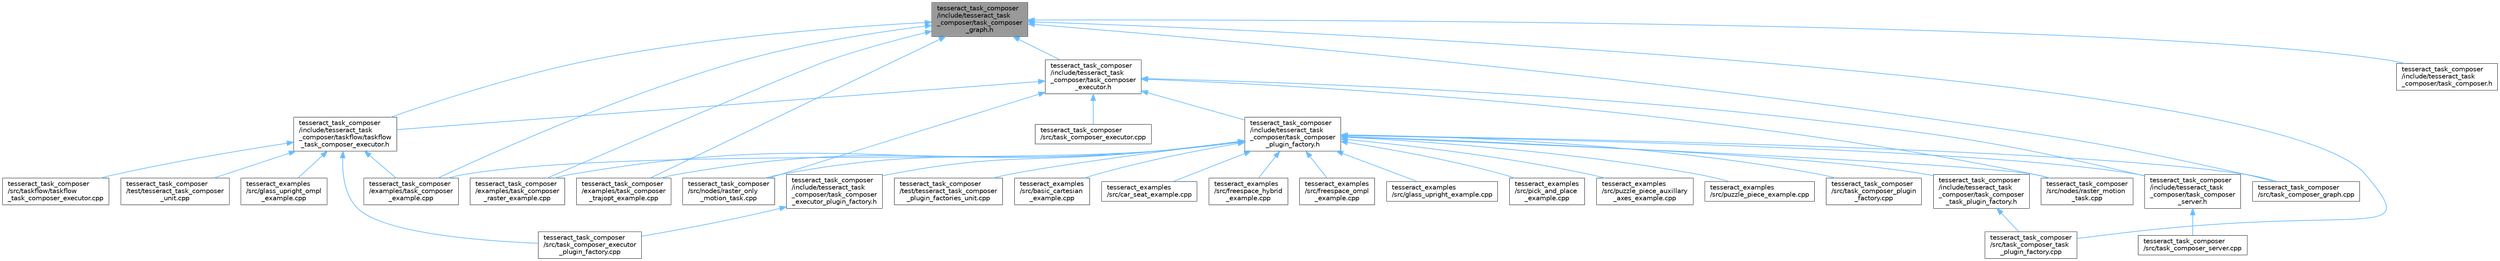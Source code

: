 digraph "tesseract_task_composer/include/tesseract_task_composer/task_composer_graph.h"
{
 // LATEX_PDF_SIZE
  bgcolor="transparent";
  edge [fontname=Helvetica,fontsize=10,labelfontname=Helvetica,labelfontsize=10];
  node [fontname=Helvetica,fontsize=10,shape=box,height=0.2,width=0.4];
  Node1 [label="tesseract_task_composer\l/include/tesseract_task\l_composer/task_composer\l_graph.h",height=0.2,width=0.4,color="gray40", fillcolor="grey60", style="filled", fontcolor="black",tooltip="A task graph."];
  Node1 -> Node2 [dir="back",color="steelblue1",style="solid"];
  Node2 [label="tesseract_task_composer\l/examples/task_composer\l_example.cpp",height=0.2,width=0.4,color="grey40", fillcolor="white", style="filled",URL="$d2/d8b/task__composer__example_8cpp.html",tooltip=" "];
  Node1 -> Node3 [dir="back",color="steelblue1",style="solid"];
  Node3 [label="tesseract_task_composer\l/examples/task_composer\l_raster_example.cpp",height=0.2,width=0.4,color="grey40", fillcolor="white", style="filled",URL="$db/d4d/task__composer__raster__example_8cpp.html",tooltip=" "];
  Node1 -> Node4 [dir="back",color="steelblue1",style="solid"];
  Node4 [label="tesseract_task_composer\l/examples/task_composer\l_trajopt_example.cpp",height=0.2,width=0.4,color="grey40", fillcolor="white", style="filled",URL="$de/d6f/task__composer__trajopt__example_8cpp.html",tooltip=" "];
  Node1 -> Node5 [dir="back",color="steelblue1",style="solid"];
  Node5 [label="tesseract_task_composer\l/include/tesseract_task\l_composer/task_composer.h",height=0.2,width=0.4,color="grey40", fillcolor="white", style="filled",URL="$db/d1d/task__composer_8h.html",tooltip="A task graph."];
  Node1 -> Node6 [dir="back",color="steelblue1",style="solid"];
  Node6 [label="tesseract_task_composer\l/include/tesseract_task\l_composer/task_composer\l_executor.h",height=0.2,width=0.4,color="grey40", fillcolor="white", style="filled",URL="$d6/dab/task__composer__executor_8h.html",tooltip="The executor for executing task graphs."];
  Node6 -> Node7 [dir="back",color="steelblue1",style="solid"];
  Node7 [label="tesseract_task_composer\l/include/tesseract_task\l_composer/task_composer\l_plugin_factory.h",height=0.2,width=0.4,color="grey40", fillcolor="white", style="filled",URL="$da/d42/task__composer__plugin__factory_8h.html",tooltip="A plugin factory for producing a task composer."];
  Node7 -> Node8 [dir="back",color="steelblue1",style="solid"];
  Node8 [label="tesseract_examples\l/src/basic_cartesian\l_example.cpp",height=0.2,width=0.4,color="grey40", fillcolor="white", style="filled",URL="$da/d69/basic__cartesian__example_8cpp.html",tooltip=" "];
  Node7 -> Node9 [dir="back",color="steelblue1",style="solid"];
  Node9 [label="tesseract_examples\l/src/car_seat_example.cpp",height=0.2,width=0.4,color="grey40", fillcolor="white", style="filled",URL="$d0/d87/car__seat__example_8cpp.html",tooltip="Car seat example implementation."];
  Node7 -> Node10 [dir="back",color="steelblue1",style="solid"];
  Node10 [label="tesseract_examples\l/src/freespace_hybrid\l_example.cpp",height=0.2,width=0.4,color="grey40", fillcolor="white", style="filled",URL="$d1/dda/freespace__hybrid__example_8cpp.html",tooltip=" "];
  Node7 -> Node11 [dir="back",color="steelblue1",style="solid"];
  Node11 [label="tesseract_examples\l/src/freespace_ompl\l_example.cpp",height=0.2,width=0.4,color="grey40", fillcolor="white", style="filled",URL="$d1/d33/freespace__ompl__example_8cpp.html",tooltip="An example of a feespace motion planning with OMPL."];
  Node7 -> Node12 [dir="back",color="steelblue1",style="solid"];
  Node12 [label="tesseract_examples\l/src/glass_upright_example.cpp",height=0.2,width=0.4,color="grey40", fillcolor="white", style="filled",URL="$dc/da1/glass__upright__example_8cpp.html",tooltip="Glass upright example implementation."];
  Node7 -> Node13 [dir="back",color="steelblue1",style="solid"];
  Node13 [label="tesseract_examples\l/src/pick_and_place\l_example.cpp",height=0.2,width=0.4,color="grey40", fillcolor="white", style="filled",URL="$d9/d6a/pick__and__place__example_8cpp.html",tooltip="Pick and place implementation."];
  Node7 -> Node14 [dir="back",color="steelblue1",style="solid"];
  Node14 [label="tesseract_examples\l/src/puzzle_piece_auxillary\l_axes_example.cpp",height=0.2,width=0.4,color="grey40", fillcolor="white", style="filled",URL="$d3/d7e/puzzle__piece__auxillary__axes__example_8cpp.html",tooltip="Puzzle piece auxillary axes implementation."];
  Node7 -> Node15 [dir="back",color="steelblue1",style="solid"];
  Node15 [label="tesseract_examples\l/src/puzzle_piece_example.cpp",height=0.2,width=0.4,color="grey40", fillcolor="white", style="filled",URL="$dd/d8f/puzzle__piece__example_8cpp.html",tooltip="Puzzle piece example implementation."];
  Node7 -> Node2 [dir="back",color="steelblue1",style="solid"];
  Node7 -> Node3 [dir="back",color="steelblue1",style="solid"];
  Node7 -> Node4 [dir="back",color="steelblue1",style="solid"];
  Node7 -> Node16 [dir="back",color="steelblue1",style="solid"];
  Node16 [label="tesseract_task_composer\l/include/tesseract_task\l_composer/task_composer\l_executor_plugin_factory.h",height=0.2,width=0.4,color="grey40", fillcolor="white", style="filled",URL="$d1/d24/task__composer__executor__plugin__factory_8h.html",tooltip="A task in the pipeline."];
  Node16 -> Node17 [dir="back",color="steelblue1",style="solid"];
  Node17 [label="tesseract_task_composer\l/src/task_composer_executor\l_plugin_factory.cpp",height=0.2,width=0.4,color="grey40", fillcolor="white", style="filled",URL="$d0/d8a/task__composer__executor__plugin__factory_8cpp.html",tooltip=" "];
  Node7 -> Node18 [dir="back",color="steelblue1",style="solid"];
  Node18 [label="tesseract_task_composer\l/include/tesseract_task\l_composer/task_composer\l_server.h",height=0.2,width=0.4,color="grey40", fillcolor="white", style="filled",URL="$d5/df0/task__composer__server_8h.html",tooltip="A task server."];
  Node18 -> Node19 [dir="back",color="steelblue1",style="solid"];
  Node19 [label="tesseract_task_composer\l/src/task_composer_server.cpp",height=0.2,width=0.4,color="grey40", fillcolor="white", style="filled",URL="$dc/d0c/task__composer__server_8cpp.html",tooltip=" "];
  Node7 -> Node20 [dir="back",color="steelblue1",style="solid"];
  Node20 [label="tesseract_task_composer\l/include/tesseract_task\l_composer/task_composer\l_task_plugin_factory.h",height=0.2,width=0.4,color="grey40", fillcolor="white", style="filled",URL="$dc/d62/task__composer__task__plugin__factory_8h.html",tooltip="A task in the pipeline."];
  Node20 -> Node21 [dir="back",color="steelblue1",style="solid"];
  Node21 [label="tesseract_task_composer\l/src/task_composer_task\l_plugin_factory.cpp",height=0.2,width=0.4,color="grey40", fillcolor="white", style="filled",URL="$dc/de0/task__composer__task__plugin__factory_8cpp.html",tooltip="A task in the pipeline."];
  Node7 -> Node22 [dir="back",color="steelblue1",style="solid"];
  Node22 [label="tesseract_task_composer\l/src/nodes/raster_motion\l_task.cpp",height=0.2,width=0.4,color="grey40", fillcolor="white", style="filled",URL="$d4/d89/raster__motion__task_8cpp.html",tooltip="Raster motion task with transitions."];
  Node7 -> Node23 [dir="back",color="steelblue1",style="solid"];
  Node23 [label="tesseract_task_composer\l/src/nodes/raster_only\l_motion_task.cpp",height=0.2,width=0.4,color="grey40", fillcolor="white", style="filled",URL="$d3/d6b/raster__only__motion__task_8cpp.html",tooltip=" "];
  Node7 -> Node24 [dir="back",color="steelblue1",style="solid"];
  Node24 [label="tesseract_task_composer\l/src/task_composer_graph.cpp",height=0.2,width=0.4,color="grey40", fillcolor="white", style="filled",URL="$de/d20/task__composer__graph_8cpp.html",tooltip="A task graph."];
  Node7 -> Node25 [dir="back",color="steelblue1",style="solid"];
  Node25 [label="tesseract_task_composer\l/src/task_composer_plugin\l_factory.cpp",height=0.2,width=0.4,color="grey40", fillcolor="white", style="filled",URL="$d7/d4b/task__composer__plugin__factory_8cpp.html",tooltip="A plugin factory for producing a task composer."];
  Node7 -> Node26 [dir="back",color="steelblue1",style="solid"];
  Node26 [label="tesseract_task_composer\l/test/tesseract_task_composer\l_plugin_factories_unit.cpp",height=0.2,width=0.4,color="grey40", fillcolor="white", style="filled",URL="$dd/d7c/tesseract__task__composer__plugin__factories__unit_8cpp.html",tooltip=" "];
  Node6 -> Node18 [dir="back",color="steelblue1",style="solid"];
  Node6 -> Node27 [dir="back",color="steelblue1",style="solid"];
  Node27 [label="tesseract_task_composer\l/include/tesseract_task\l_composer/taskflow/taskflow\l_task_composer_executor.h",height=0.2,width=0.4,color="grey40", fillcolor="white", style="filled",URL="$da/d8c/taskflow__task__composer__executor_8h.html",tooltip="The tasflow executor implementation."];
  Node27 -> Node28 [dir="back",color="steelblue1",style="solid"];
  Node28 [label="tesseract_examples\l/src/glass_upright_ompl\l_example.cpp",height=0.2,width=0.4,color="grey40", fillcolor="white", style="filled",URL="$d6/d0e/glass__upright__ompl__example_8cpp.html",tooltip="Glass upright OMPL example implementation."];
  Node27 -> Node2 [dir="back",color="steelblue1",style="solid"];
  Node27 -> Node17 [dir="back",color="steelblue1",style="solid"];
  Node27 -> Node29 [dir="back",color="steelblue1",style="solid"];
  Node29 [label="tesseract_task_composer\l/src/taskflow/taskflow\l_task_composer_executor.cpp",height=0.2,width=0.4,color="grey40", fillcolor="white", style="filled",URL="$d1/d42/taskflow__task__composer__executor_8cpp.html",tooltip=" "];
  Node27 -> Node30 [dir="back",color="steelblue1",style="solid"];
  Node30 [label="tesseract_task_composer\l/test/tesseract_task_composer\l_unit.cpp",height=0.2,width=0.4,color="grey40", fillcolor="white", style="filled",URL="$d7/db5/tesseract__task__composer__unit_8cpp.html",tooltip=" "];
  Node6 -> Node22 [dir="back",color="steelblue1",style="solid"];
  Node6 -> Node23 [dir="back",color="steelblue1",style="solid"];
  Node6 -> Node31 [dir="back",color="steelblue1",style="solid"];
  Node31 [label="tesseract_task_composer\l/src/task_composer_executor.cpp",height=0.2,width=0.4,color="grey40", fillcolor="white", style="filled",URL="$dd/d40/task__composer__executor_8cpp.html",tooltip="The executor for executing task graphs."];
  Node1 -> Node27 [dir="back",color="steelblue1",style="solid"];
  Node1 -> Node24 [dir="back",color="steelblue1",style="solid"];
  Node1 -> Node21 [dir="back",color="steelblue1",style="solid"];
}
